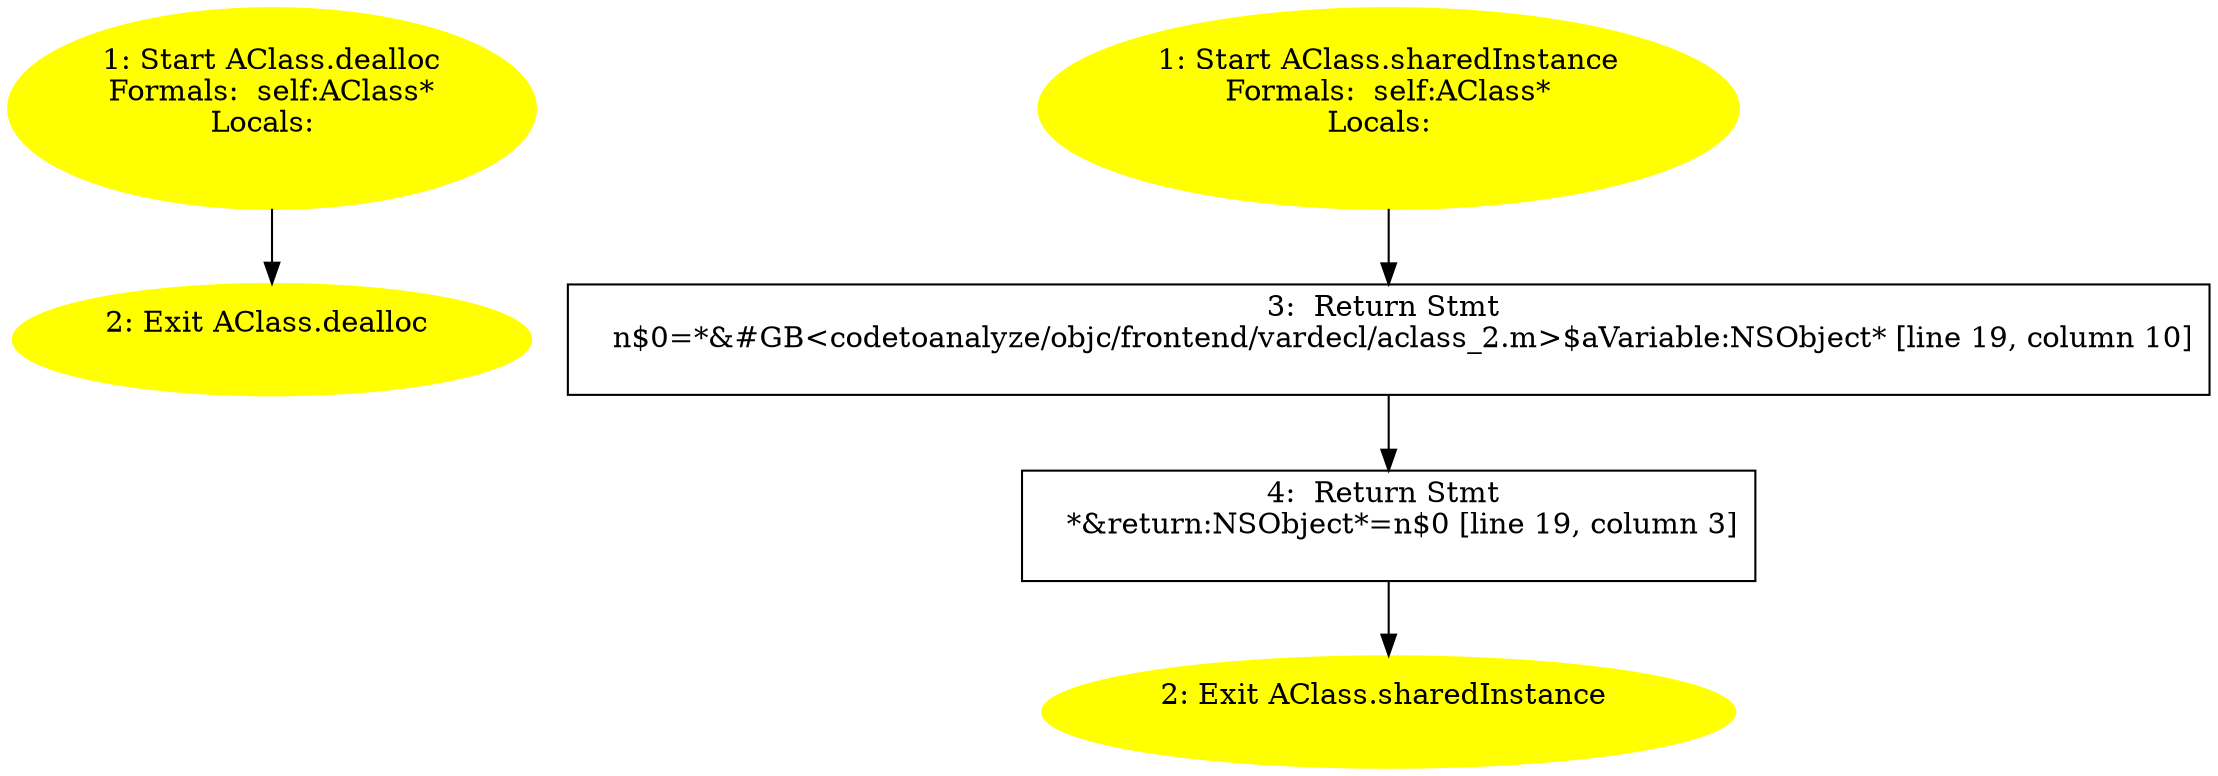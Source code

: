 /* @generated */
digraph cfg {
"dealloc#AClass#[instance].12f0e42f3ef799db_1" [label="1: Start AClass.dealloc\nFormals:  self:AClass*\nLocals:  \n  " color=yellow style=filled]
	

	 "dealloc#AClass#[instance].12f0e42f3ef799db_1" -> "dealloc#AClass#[instance].12f0e42f3ef799db_2" ;
"dealloc#AClass#[instance].12f0e42f3ef799db_2" [label="2: Exit AClass.dealloc \n  " color=yellow style=filled]
	

"sharedInstance#AClass#[instance].3c884775257e07f5_1" [label="1: Start AClass.sharedInstance\nFormals:  self:AClass*\nLocals:  \n  " color=yellow style=filled]
	

	 "sharedInstance#AClass#[instance].3c884775257e07f5_1" -> "sharedInstance#AClass#[instance].3c884775257e07f5_3" ;
"sharedInstance#AClass#[instance].3c884775257e07f5_2" [label="2: Exit AClass.sharedInstance \n  " color=yellow style=filled]
	

"sharedInstance#AClass#[instance].3c884775257e07f5_3" [label="3:  Return Stmt \n   n$0=*&#GB<codetoanalyze/objc/frontend/vardecl/aclass_2.m>$aVariable:NSObject* [line 19, column 10]\n " shape="box"]
	

	 "sharedInstance#AClass#[instance].3c884775257e07f5_3" -> "sharedInstance#AClass#[instance].3c884775257e07f5_4" ;
"sharedInstance#AClass#[instance].3c884775257e07f5_4" [label="4:  Return Stmt \n   *&return:NSObject*=n$0 [line 19, column 3]\n " shape="box"]
	

	 "sharedInstance#AClass#[instance].3c884775257e07f5_4" -> "sharedInstance#AClass#[instance].3c884775257e07f5_2" ;
}
